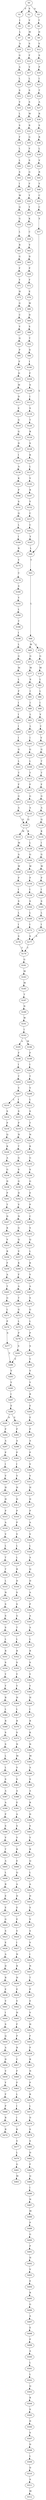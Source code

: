 strict digraph  {
	S0 -> S1 [ label = V ];
	S0 -> S2 [ label = S ];
	S0 -> S3 [ label = A ];
	S1 -> S4 [ label = I ];
	S2 -> S5 [ label = V ];
	S3 -> S6 [ label = T ];
	S4 -> S7 [ label = L ];
	S5 -> S8 [ label = M ];
	S6 -> S9 [ label = D ];
	S7 -> S10 [ label = A ];
	S8 -> S11 [ label = S ];
	S9 -> S12 [ label = V ];
	S10 -> S13 [ label = G ];
	S11 -> S14 [ label = F ];
	S12 -> S15 [ label = S ];
	S13 -> S16 [ label = A ];
	S14 -> S17 [ label = V ];
	S15 -> S18 [ label = P ];
	S16 -> S19 [ label = L ];
	S17 -> S20 [ label = L ];
	S18 -> S21 [ label = I ];
	S19 -> S22 [ label = S ];
	S20 -> S23 [ label = S ];
	S21 -> S24 [ label = T ];
	S22 -> S25 [ label = V ];
	S23 -> S26 [ label = S ];
	S24 -> S27 [ label = A ];
	S25 -> S28 [ label = L ];
	S26 -> S29 [ label = W ];
	S27 -> S30 [ label = R ];
	S28 -> S31 [ label = S ];
	S29 -> S32 [ label = R ];
	S30 -> S33 [ label = S ];
	S31 -> S34 [ label = F ];
	S32 -> S35 [ label = G ];
	S33 -> S36 [ label = R ];
	S34 -> S37 [ label = L ];
	S35 -> S38 [ label = F ];
	S36 -> S39 [ label = L ];
	S37 -> S40 [ label = L ];
	S38 -> S41 [ label = S ];
	S39 -> S42 [ label = V ];
	S40 -> S43 [ label = S ];
	S41 -> S44 [ label = G ];
	S42 -> S45 [ label = R ];
	S43 -> S46 [ label = I ];
	S44 -> S47 [ label = F ];
	S45 -> S48 [ label = Y ];
	S46 -> S49 [ label = W ];
	S47 -> S50 [ label = Y ];
	S48 -> S51 [ label = C ];
	S49 -> S52 [ label = Q ];
	S50 -> S53 [ label = Y ];
	S51 -> S54 [ label = C ];
	S52 -> S55 [ label = G ];
	S53 -> S56 [ label = K ];
	S54 -> S57 [ label = Y ];
	S55 -> S58 [ label = L ];
	S56 -> S59 [ label = C ];
	S57 -> S60 [ label = L ];
	S58 -> S61 [ label = R ];
	S59 -> S62 [ label = V ];
	S60 -> S63 [ label = T ];
	S61 -> S64 [ label = G ];
	S62 -> S65 [ label = D ];
	S63 -> S66 [ label = L ];
	S64 -> S67 [ label = F ];
	S65 -> S68 [ label = P ];
	S66 -> S69 [ label = M ];
	S66 -> S70 [ label = L ];
	S67 -> S71 [ label = Y ];
	S68 -> S72 [ label = F ];
	S69 -> S73 [ label = G ];
	S70 -> S74 [ label = G ];
	S71 -> S75 [ label = H ];
	S72 -> S76 [ label = E ];
	S73 -> S77 [ label = M ];
	S74 -> S78 [ label = M ];
	S75 -> S79 [ label = G ];
	S76 -> S80 [ label = W ];
	S77 -> S81 [ label = S ];
	S78 -> S82 [ label = L ];
	S79 -> S83 [ label = C ];
	S80 -> S84 [ label = D ];
	S81 -> S85 [ label = I ];
	S82 -> S86 [ label = L ];
	S83 -> S87 [ label = V ];
	S84 -> S88 [ label = S ];
	S85 -> S89 [ label = I ];
	S86 -> S90 [ label = I ];
	S87 -> S91 [ label = Q ];
	S88 -> S92 [ label = T ];
	S89 -> S93 [ label = L ];
	S90 -> S94 [ label = V ];
	S91 -> S95 [ label = P ];
	S92 -> S96 [ label = D ];
	S93 -> S97 [ label = L ];
	S94 -> S98 [ label = C ];
	S95 -> S99 [ label = F ];
	S96 -> S100 [ label = I ];
	S97 -> S101 [ label = I ];
	S98 -> S102 [ label = V ];
	S99 -> S103 [ label = D ];
	S100 -> S104 [ label = F ];
	S101 -> S105 [ label = G ];
	S102 -> S106 [ label = G ];
	S103 -> S107 [ label = M ];
	S104 -> S108 [ label = S ];
	S105 -> S109 [ label = L ];
	S106 -> S110 [ label = T ];
	S107 -> S111 [ label = D ];
	S108 -> S112 [ label = I ];
	S109 -> S113 [ label = T ];
	S110 -> S114 [ label = T ];
	S111 -> S115 [ label = E ];
	S112 -> S116 [ label = S ];
	S113 -> S117 [ label = F ];
	S114 -> S118 [ label = F ];
	S115 -> S119 [ label = G ];
	S116 -> S120 [ label = T ];
	S117 -> S121 [ label = G ];
	S118 -> S122 [ label = G ];
	S119 -> S123 [ label = G ];
	S120 -> S124 [ label = R ];
	S121 -> S125 [ label = A ];
	S122 -> S126 [ label = A ];
	S123 -> S127 [ label = D ];
	S124 -> S128 [ label = S ];
	S125 -> S129 [ label = Q ];
	S126 -> S130 [ label = Q ];
	S127 -> S131 [ label = I ];
	S128 -> S132 [ label = K ];
	S129 -> S133 [ label = M ];
	S129 -> S134 [ label = K ];
	S130 -> S135 [ label = K ];
	S131 -> S136 [ label = A ];
	S132 -> S137 [ label = L ];
	S133 -> S138 [ label = M ];
	S134 -> S139 [ label = L ];
	S135 -> S140 [ label = I ];
	S136 -> S141 [ label = K ];
	S137 -> S142 [ label = V ];
	S138 -> S143 [ label = A ];
	S139 -> S144 [ label = G ];
	S140 -> S145 [ label = G ];
	S141 -> S146 [ label = P ];
	S142 -> S147 [ label = R ];
	S143 -> S148 [ label = W ];
	S144 -> S149 [ label = W ];
	S145 -> S150 [ label = W ];
	S146 -> S151 [ label = S ];
	S147 -> S152 [ label = Y ];
	S148 -> S153 [ label = P ];
	S149 -> S154 [ label = P ];
	S150 -> S155 [ label = P ];
	S151 -> S156 [ label = Q ];
	S152 -> S157 [ label = C ];
	S153 -> S158 [ label = I ];
	S154 -> S159 [ label = I ];
	S155 -> S160 [ label = I ];
	S156 -> S161 [ label = L ];
	S157 -> S162 [ label = C ];
	S158 -> S163 [ label = S ];
	S159 -> S164 [ label = S ];
	S160 -> S165 [ label = S ];
	S161 -> S166 [ label = I ];
	S162 -> S167 [ label = Y ];
	S163 -> S168 [ label = L ];
	S164 -> S169 [ label = L ];
	S165 -> S170 [ label = L ];
	S166 -> S171 [ label = R ];
	S167 -> S60 [ label = L ];
	S168 -> S172 [ label = I ];
	S169 -> S173 [ label = I ];
	S170 -> S174 [ label = I ];
	S171 -> S175 [ label = Y ];
	S172 -> S176 [ label = S ];
	S173 -> S177 [ label = S ];
	S174 -> S177 [ label = S ];
	S175 -> S178 [ label = C ];
	S176 -> S179 [ label = T ];
	S177 -> S179 [ label = T ];
	S178 -> S180 [ label = S ];
	S179 -> S181 [ label = G ];
	S180 -> S182 [ label = Y ];
	S181 -> S183 [ label = M ];
	S182 -> S184 [ label = L ];
	S183 -> S185 [ label = M ];
	S184 -> S186 [ label = T ];
	S185 -> S187 [ label = T ];
	S186 -> S188 [ label = I ];
	S187 -> S189 [ label = N ];
	S188 -> S190 [ label = L ];
	S189 -> S191 [ label = W ];
	S190 -> S192 [ label = G ];
	S191 -> S193 [ label = I ];
	S192 -> S194 [ label = M ];
	S193 -> S195 [ label = A ];
	S193 -> S196 [ label = M ];
	S194 -> S197 [ label = L ];
	S195 -> S198 [ label = F ];
	S196 -> S199 [ label = F ];
	S197 -> S200 [ label = F ];
	S198 -> S201 [ label = I ];
	S199 -> S202 [ label = I ];
	S200 -> S203 [ label = I ];
	S201 -> S204 [ label = T ];
	S202 -> S205 [ label = T ];
	S203 -> S206 [ label = I ];
	S204 -> S207 [ label = V ];
	S205 -> S208 [ label = V ];
	S206 -> S209 [ label = I ];
	S207 -> S210 [ label = L ];
	S207 -> S211 [ label = I ];
	S208 -> S212 [ label = L ];
	S209 -> S213 [ label = I ];
	S210 -> S214 [ label = S ];
	S211 -> S215 [ label = S ];
	S212 -> S216 [ label = S ];
	S213 -> S217 [ label = G ];
	S214 -> S218 [ label = P ];
	S215 -> S219 [ label = P ];
	S216 -> S220 [ label = T ];
	S217 -> S221 [ label = L ];
	S218 -> S222 [ label = Q ];
	S219 -> S223 [ label = N ];
	S220 -> S224 [ label = N ];
	S221 -> S225 [ label = T ];
	S222 -> S226 [ label = K ];
	S223 -> S227 [ label = T ];
	S224 -> S228 [ label = K ];
	S225 -> S229 [ label = F ];
	S226 -> S230 [ label = A ];
	S227 -> S231 [ label = G ];
	S228 -> S232 [ label = G ];
	S229 -> S233 [ label = G ];
	S230 -> S234 [ label = G ];
	S231 -> S235 [ label = S ];
	S232 -> S236 [ label = S ];
	S233 -> S237 [ label = A ];
	S234 -> S238 [ label = D ];
	S235 -> S239 [ label = G ];
	S236 -> S240 [ label = G ];
	S237 -> S129 [ label = Q ];
	S238 -> S241 [ label = P ];
	S239 -> S242 [ label = D ];
	S240 -> S243 [ label = E ];
	S241 -> S244 [ label = T ];
	S242 -> S245 [ label = V ];
	S243 -> S246 [ label = P ];
	S244 -> S247 [ label = D ];
	S245 -> S248 [ label = N ];
	S246 -> S249 [ label = C ];
	S247 -> S250 [ label = K ];
	S248 -> S251 [ label = G ];
	S249 -> S252 [ label = S ];
	S250 -> S253 [ label = V ];
	S251 -> S254 [ label = Q ];
	S252 -> S255 [ label = Q ];
	S253 -> S256 [ label = R ];
	S254 -> S257 [ label = V ];
	S255 -> S258 [ label = L ];
	S256 -> S259 [ label = F ];
	S257 -> S260 [ label = K ];
	S258 -> S261 [ label = K ];
	S259 -> S262 [ label = A ];
	S260 -> S263 [ label = F ];
	S261 -> S264 [ label = Y ];
	S262 -> S265 [ label = T ];
	S263 -> S266 [ label = A ];
	S264 -> S267 [ label = A ];
	S265 -> S268 [ label = G ];
	S266 -> S269 [ label = T ];
	S267 -> S270 [ label = S ];
	S268 -> S271 [ label = L ];
	S269 -> S272 [ label = G ];
	S270 -> S273 [ label = G ];
	S271 -> S274 [ label = P ];
	S272 -> S275 [ label = L ];
	S273 -> S276 [ label = L ];
	S274 -> S277 [ label = S ];
	S275 -> S278 [ label = P ];
	S276 -> S279 [ label = P ];
	S277 -> S280 [ label = Y ];
	S278 -> S281 [ label = S ];
	S279 -> S282 [ label = S ];
	S280 -> S283 [ label = V ];
	S281 -> S280 [ label = Y ];
	S282 -> S284 [ label = Y ];
	S283 -> S285 [ label = Y ];
	S284 -> S286 [ label = V ];
	S285 -> S287 [ label = I ];
	S286 -> S288 [ label = Y ];
	S287 -> S289 [ label = E ];
	S288 -> S290 [ label = R ];
	S289 -> S291 [ label = D ];
	S289 -> S292 [ label = E ];
	S290 -> S293 [ label = E ];
	S291 -> S294 [ label = P ];
	S292 -> S295 [ label = P ];
	S293 -> S296 [ label = E ];
	S294 -> S297 [ label = A ];
	S295 -> S298 [ label = A ];
	S296 -> S299 [ label = P ];
	S297 -> S300 [ label = P ];
	S298 -> S301 [ label = P ];
	S299 -> S302 [ label = A ];
	S300 -> S303 [ label = I ];
	S301 -> S304 [ label = I ];
	S302 -> S305 [ label = P ];
	S303 -> S306 [ label = V ];
	S304 -> S307 [ label = V ];
	S305 -> S308 [ label = V ];
	S306 -> S309 [ label = H ];
	S307 -> S310 [ label = H ];
	S308 -> S311 [ label = V ];
	S309 -> S312 [ label = H ];
	S310 -> S313 [ label = D ];
	S311 -> S314 [ label = H ];
	S312 -> S315 [ label = P ];
	S313 -> S316 [ label = P ];
	S314 -> S317 [ label = D ];
	S315 -> S318 [ label = A ];
	S316 -> S319 [ label = P ];
	S317 -> S320 [ label = P ];
	S318 -> S321 [ label = V ];
	S319 -> S322 [ label = V ];
	S320 -> S323 [ label = A ];
	S321 -> S324 [ label = L ];
	S322 -> S325 [ label = L ];
	S323 -> S326 [ label = V ];
	S324 -> S327 [ label = T ];
	S325 -> S328 [ label = L ];
	S326 -> S329 [ label = L ];
	S327 -> S330 [ label = T ];
	S328 -> S331 [ label = R ];
	S329 -> S332 [ label = A ];
	S330 -> S333 [ label = L ];
	S331 -> S334 [ label = D ];
	S332 -> S335 [ label = Q ];
	S333 -> S336 [ label = N ];
	S334 -> S337 [ label = S ];
	S335 -> S338 [ label = D ];
	S336 -> S339 [ label = S ];
	S337 -> S340 [ label = S ];
	S338 -> S341 [ label = A ];
	S339 -> S342 [ label = S ];
	S340 -> S343 [ label = G ];
	S341 -> S344 [ label = P ];
	S342 -> S345 [ label = S ];
	S343 -> S346 [ label = T ];
	S344 -> S347 [ label = A ];
	S345 -> S348 [ label = L ];
	S346 -> S349 [ label = L ];
	S347 -> S350 [ label = A ];
	S348 -> S351 [ label = R ];
	S349 -> S352 [ label = R ];
	S350 -> S353 [ label = L ];
	S351 -> S354 [ label = S ];
	S352 -> S355 [ label = S ];
	S353 -> S356 [ label = R ];
	S354 -> S357 [ label = Y ];
	S355 -> S358 [ label = Y ];
	S356 -> S359 [ label = S ];
	S357 -> S360 [ label = Y ];
	S358 -> S361 [ label = Y ];
	S359 -> S362 [ label = Y ];
	S360 -> S363 [ label = R ];
	S361 -> S364 [ label = H ];
	S362 -> S365 [ label = Y ];
	S363 -> S366 [ label = L ];
	S364 -> S367 [ label = L ];
	S365 -> S368 [ label = H ];
	S366 -> S369 [ label = R ];
	S367 -> S370 [ label = R ];
	S368 -> S371 [ label = I ];
	S369 -> S372 [ label = S ];
	S370 -> S373 [ label = S ];
	S371 -> S374 [ label = R ];
	S372 -> S375 [ label = S ];
	S373 -> S376 [ label = N ];
	S374 -> S377 [ label = K ];
	S375 -> S378 [ label = L ];
	S376 -> S379 [ label = M ];
	S377 -> S380 [ label = N ];
	S378 -> S381 [ label = L ];
	S379 -> S382 [ label = V ];
	S380 -> S383 [ label = M ];
	S381 -> S384 [ label = S ];
	S382 -> S385 [ label = S ];
	S383 -> S386 [ label = A ];
	S384 -> S387 [ label = A ];
	S385 -> S388 [ label = A ];
	S386 -> S389 [ label = S ];
	S387 -> S390 [ label = A ];
	S388 -> S391 [ label = E ];
	S389 -> S392 [ label = A ];
	S390 -> S393 [ label = P ];
	S391 -> S394 [ label = A ];
	S392 -> S395 [ label = R ];
	S393 -> S396 [ label = S ];
	S394 -> S397 [ label = S ];
	S395 -> S398 [ label = D ];
	S396 -> S399 [ label = V ];
	S397 -> S400 [ label = V ];
	S398 -> S401 [ label = S ];
	S399 -> S402 [ label = T ];
	S400 -> S403 [ label = R ];
	S401 -> S404 [ label = V ];
	S402 -> S405 [ label = A ];
	S403 -> S406 [ label = E ];
	S404 -> S407 [ label = R ];
	S405 -> S408 [ label = L ];
	S406 -> S409 [ label = Q ];
	S407 -> S410 [ label = Q ];
	S408 -> S411 [ label = R ];
	S409 -> S412 [ label = A ];
	S410 -> S413 [ label = L ];
	S411 -> S414 [ label = E ];
	S412 -> S415 [ label = D ];
	S413 -> S416 [ label = A ];
	S414 -> S417 [ label = E ];
	S415 -> S418 [ label = E ];
	S416 -> S419 [ label = D ];
	S417 -> S420 [ label = G ];
	S418 -> S421 [ label = E ];
	S419 -> S422 [ label = S ];
	S420 -> S423 [ label = S ];
	S421 -> S424 [ label = V ];
	S422 -> S425 [ label = V ];
	S423 -> S426 [ label = E ];
	S424 -> S427 [ label = I ];
	S425 -> S428 [ label = S ];
	S426 -> S429 [ label = A ];
	S427 -> S430 [ label = N ];
	S428 -> S431 [ label = V ];
	S429 -> S432 [ label = D ];
	S430 -> S433 [ label = R ];
	S431 -> S434 [ label = I ];
	S432 -> S435 [ label = R ];
	S433 -> S436 [ label = H ];
	S434 -> S437 [ label = N ];
	S435 -> S438 [ label = E ];
	S436 -> S439 [ label = E ];
	S437 -> S440 [ label = T ];
	S438 -> S441 [ label = V ];
	S439 -> S442 [ label = V ];
	S440 -> S443 [ label = P ];
	S441 -> S444 [ label = I ];
	S442 -> S445 [ label = H ];
	S443 -> S446 [ label = E ];
	S444 -> S447 [ label = S ];
	S445 -> S448 [ label = F ];
	S446 -> S449 [ label = V ];
	S447 -> S450 [ label = Q ];
	S448 -> S451 [ label = P ];
	S449 -> S452 [ label = H ];
	S450 -> S453 [ label = A ];
	S451 -> S454 [ label = R ];
	S452 -> S455 [ label = F ];
	S453 -> S456 [ label = D ];
	S454 -> S457 [ label = C ];
	S455 -> S458 [ label = P ];
	S456 -> S459 [ label = V ];
	S457 -> S460 [ label = F ];
	S458 -> S461 [ label = R ];
	S459 -> S462 [ label = Y ];
	S460 -> S463 [ label = F ];
	S461 -> S464 [ label = N ];
	S462 -> S465 [ label = F ];
	S463 -> S466 [ label = L ];
	S464 -> S467 [ label = P ];
	S465 -> S468 [ label = P ];
	S466 -> S469 [ label = I ];
	S467 -> S470 [ label = R ];
	S468 -> S471 [ label = R ];
	S469 -> S472 [ label = I ];
	S470 -> S473 [ label = L ];
	S471 -> S474 [ label = R ];
	S472 -> S475 [ label = K ];
	S473 -> S476 [ label = D ];
	S475 -> S477 [ label = V ];
	S476 -> S478 [ label = S ];
	S477 -> S479 [ label = L ];
	S478 -> S480 [ label = S ];
	S479 -> S481 [ label = G ];
	S480 -> S482 [ label = D ];
	S481 -> S483 [ label = M ];
	S482 -> S484 [ label = F ];
	S484 -> S485 [ label = Q ];
	S485 -> S486 [ label = I ];
	S486 -> S487 [ label = N ];
	S487 -> S488 [ label = M ];
	S488 -> S489 [ label = P ];
	S489 -> S490 [ label = G ];
	S490 -> S491 [ label = P ];
	S491 -> S492 [ label = H ];
	S492 -> S493 [ label = V ];
	S493 -> S494 [ label = E ];
	S494 -> S495 [ label = R ];
	S495 -> S496 [ label = G ];
	S496 -> S497 [ label = A ];
	S497 -> S498 [ label = E ];
	S498 -> S499 [ label = P ];
	S499 -> S500 [ label = A ];
	S500 -> S501 [ label = L ];
	S501 -> S502 [ label = L ];
	S502 -> S503 [ label = Q ];
	S503 -> S504 [ label = R ];
	S504 -> S505 [ label = S ];
	S505 -> S506 [ label = D ];
	S506 -> S507 [ label = S ];
	S507 -> S508 [ label = D ];
	S508 -> S509 [ label = L ];
	S509 -> S510 [ label = D ];
	S510 -> S511 [ label = A ];
	S511 -> S512 [ label = M ];
}
